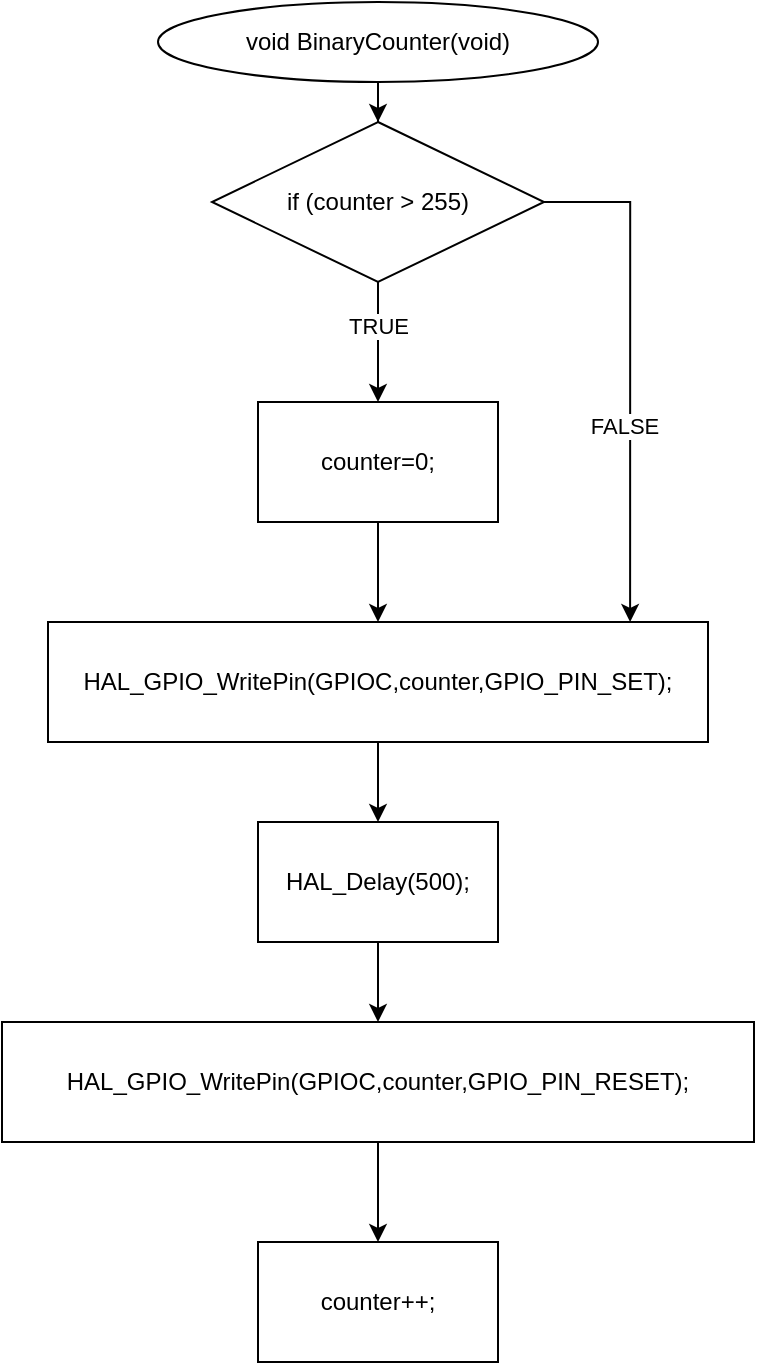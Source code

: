 <mxfile version="21.7.2" type="github">
  <diagram name="Page-1" id="dMskLS3s49mohi3oFVOJ">
    <mxGraphModel dx="1018" dy="591" grid="1" gridSize="10" guides="1" tooltips="1" connect="1" arrows="1" fold="1" page="1" pageScale="1" pageWidth="827" pageHeight="1169" math="0" shadow="0">
      <root>
        <mxCell id="0" />
        <mxCell id="1" parent="0" />
        <mxCell id="MhW-4UrEJnp2mKTzDVcV-11" style="edgeStyle=orthogonalEdgeStyle;rounded=0;orthogonalLoop=1;jettySize=auto;html=1;" edge="1" parent="1" source="MhW-4UrEJnp2mKTzDVcV-1" target="MhW-4UrEJnp2mKTzDVcV-10">
          <mxGeometry relative="1" as="geometry" />
        </mxCell>
        <mxCell id="MhW-4UrEJnp2mKTzDVcV-1" value="void BinaryCounter(void)" style="ellipse;whiteSpace=wrap;html=1;" vertex="1" parent="1">
          <mxGeometry x="304" y="40" width="220" height="40" as="geometry" />
        </mxCell>
        <mxCell id="MhW-4UrEJnp2mKTzDVcV-5" style="edgeStyle=orthogonalEdgeStyle;rounded=0;orthogonalLoop=1;jettySize=auto;html=1;entryX=0.5;entryY=0;entryDx=0;entryDy=0;" edge="1" parent="1" source="MhW-4UrEJnp2mKTzDVcV-2" target="MhW-4UrEJnp2mKTzDVcV-4">
          <mxGeometry relative="1" as="geometry" />
        </mxCell>
        <mxCell id="MhW-4UrEJnp2mKTzDVcV-2" value="HAL_GPIO_WritePin(GPIOC,counter,GPIO_PIN_SET);" style="rounded=0;whiteSpace=wrap;html=1;" vertex="1" parent="1">
          <mxGeometry x="249" y="350" width="330" height="60" as="geometry" />
        </mxCell>
        <mxCell id="MhW-4UrEJnp2mKTzDVcV-7" style="edgeStyle=orthogonalEdgeStyle;rounded=0;orthogonalLoop=1;jettySize=auto;html=1;" edge="1" parent="1" source="MhW-4UrEJnp2mKTzDVcV-4" target="MhW-4UrEJnp2mKTzDVcV-6">
          <mxGeometry relative="1" as="geometry" />
        </mxCell>
        <mxCell id="MhW-4UrEJnp2mKTzDVcV-4" value="HAL_Delay(500);" style="rounded=0;whiteSpace=wrap;html=1;" vertex="1" parent="1">
          <mxGeometry x="354" y="450" width="120" height="60" as="geometry" />
        </mxCell>
        <mxCell id="MhW-4UrEJnp2mKTzDVcV-9" style="edgeStyle=orthogonalEdgeStyle;rounded=0;orthogonalLoop=1;jettySize=auto;html=1;entryX=0.5;entryY=0;entryDx=0;entryDy=0;" edge="1" parent="1" source="MhW-4UrEJnp2mKTzDVcV-6" target="MhW-4UrEJnp2mKTzDVcV-8">
          <mxGeometry relative="1" as="geometry" />
        </mxCell>
        <mxCell id="MhW-4UrEJnp2mKTzDVcV-6" value="HAL_GPIO_WritePin(GPIOC,counter,GPIO_PIN_RESET);" style="rounded=0;whiteSpace=wrap;html=1;" vertex="1" parent="1">
          <mxGeometry x="226" y="550" width="376" height="60" as="geometry" />
        </mxCell>
        <mxCell id="MhW-4UrEJnp2mKTzDVcV-8" value="counter++;" style="rounded=0;whiteSpace=wrap;html=1;" vertex="1" parent="1">
          <mxGeometry x="354" y="660" width="120" height="60" as="geometry" />
        </mxCell>
        <mxCell id="MhW-4UrEJnp2mKTzDVcV-12" style="edgeStyle=orthogonalEdgeStyle;rounded=0;orthogonalLoop=1;jettySize=auto;html=1;" edge="1" parent="1" source="MhW-4UrEJnp2mKTzDVcV-10" target="MhW-4UrEJnp2mKTzDVcV-13">
          <mxGeometry relative="1" as="geometry">
            <mxPoint x="414" y="210" as="targetPoint" />
          </mxGeometry>
        </mxCell>
        <mxCell id="MhW-4UrEJnp2mKTzDVcV-16" value="TRUE" style="edgeLabel;html=1;align=center;verticalAlign=middle;resizable=0;points=[];" vertex="1" connectable="0" parent="MhW-4UrEJnp2mKTzDVcV-12">
          <mxGeometry x="-0.263" relative="1" as="geometry">
            <mxPoint as="offset" />
          </mxGeometry>
        </mxCell>
        <mxCell id="MhW-4UrEJnp2mKTzDVcV-17" style="edgeStyle=orthogonalEdgeStyle;rounded=0;orthogonalLoop=1;jettySize=auto;html=1;entryX=0.882;entryY=0;entryDx=0;entryDy=0;entryPerimeter=0;" edge="1" parent="1" source="MhW-4UrEJnp2mKTzDVcV-10" target="MhW-4UrEJnp2mKTzDVcV-2">
          <mxGeometry relative="1" as="geometry">
            <Array as="points">
              <mxPoint x="540" y="140" />
            </Array>
          </mxGeometry>
        </mxCell>
        <mxCell id="MhW-4UrEJnp2mKTzDVcV-18" value="FALSE" style="edgeLabel;html=1;align=center;verticalAlign=middle;resizable=0;points=[];" vertex="1" connectable="0" parent="MhW-4UrEJnp2mKTzDVcV-17">
          <mxGeometry x="0.22" y="-3" relative="1" as="geometry">
            <mxPoint as="offset" />
          </mxGeometry>
        </mxCell>
        <mxCell id="MhW-4UrEJnp2mKTzDVcV-10" value="if (counter &amp;gt; 255)" style="rhombus;whiteSpace=wrap;html=1;" vertex="1" parent="1">
          <mxGeometry x="331" y="100" width="166" height="80" as="geometry" />
        </mxCell>
        <mxCell id="MhW-4UrEJnp2mKTzDVcV-14" style="edgeStyle=orthogonalEdgeStyle;rounded=0;orthogonalLoop=1;jettySize=auto;html=1;entryX=0.5;entryY=0;entryDx=0;entryDy=0;" edge="1" parent="1" source="MhW-4UrEJnp2mKTzDVcV-13" target="MhW-4UrEJnp2mKTzDVcV-2">
          <mxGeometry relative="1" as="geometry">
            <mxPoint x="414" y="340.0" as="targetPoint" />
          </mxGeometry>
        </mxCell>
        <mxCell id="MhW-4UrEJnp2mKTzDVcV-13" value="counter=0;" style="rounded=0;whiteSpace=wrap;html=1;" vertex="1" parent="1">
          <mxGeometry x="354" y="240" width="120" height="60" as="geometry" />
        </mxCell>
      </root>
    </mxGraphModel>
  </diagram>
</mxfile>
